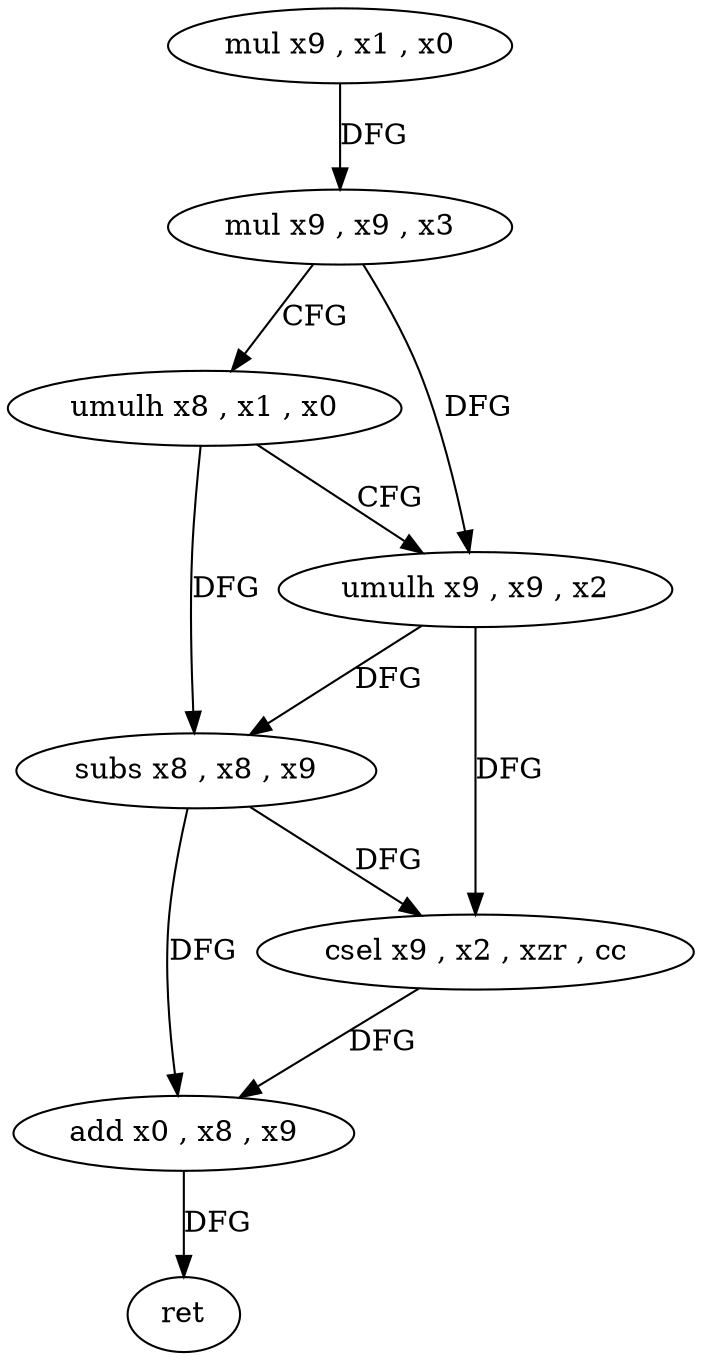 digraph "func" {
"4209940" [label = "mul x9 , x1 , x0" ]
"4209944" [label = "mul x9 , x9 , x3" ]
"4209948" [label = "umulh x8 , x1 , x0" ]
"4209952" [label = "umulh x9 , x9 , x2" ]
"4209956" [label = "subs x8 , x8 , x9" ]
"4209960" [label = "csel x9 , x2 , xzr , cc" ]
"4209964" [label = "add x0 , x8 , x9" ]
"4209968" [label = "ret" ]
"4209940" -> "4209944" [ label = "DFG" ]
"4209944" -> "4209948" [ label = "CFG" ]
"4209944" -> "4209952" [ label = "DFG" ]
"4209948" -> "4209952" [ label = "CFG" ]
"4209948" -> "4209956" [ label = "DFG" ]
"4209952" -> "4209956" [ label = "DFG" ]
"4209952" -> "4209960" [ label = "DFG" ]
"4209956" -> "4209960" [ label = "DFG" ]
"4209956" -> "4209964" [ label = "DFG" ]
"4209960" -> "4209964" [ label = "DFG" ]
"4209964" -> "4209968" [ label = "DFG" ]
}
